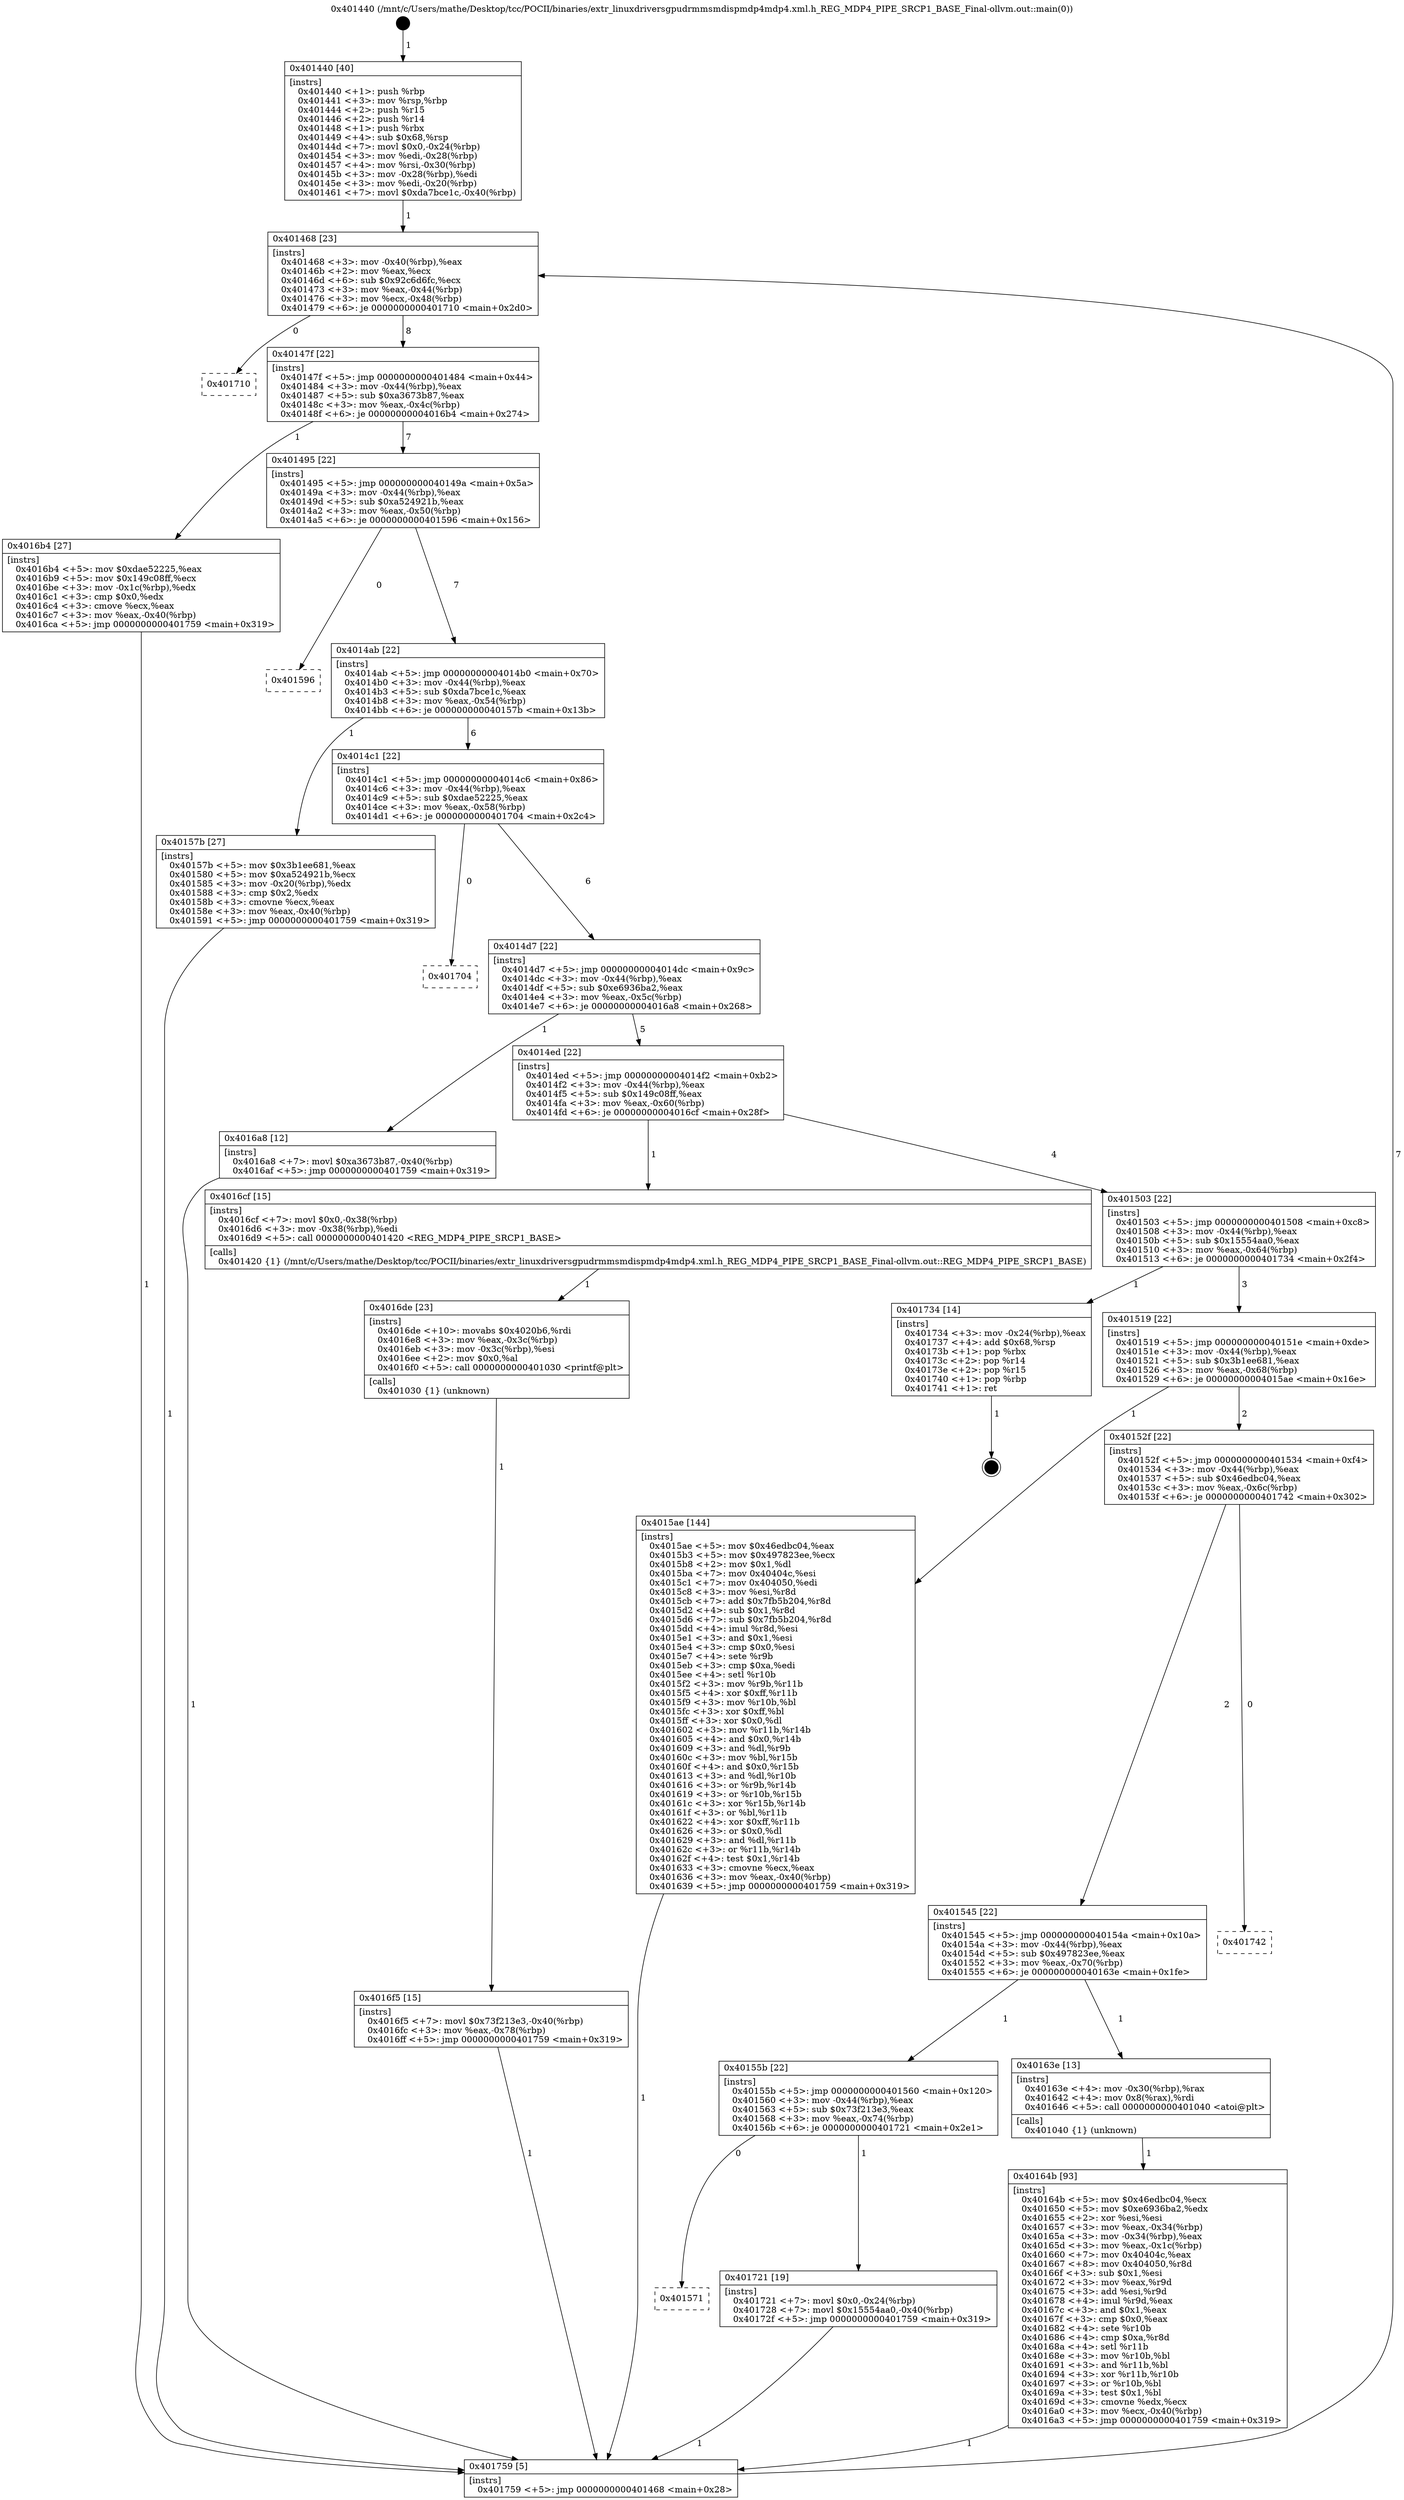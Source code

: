 digraph "0x401440" {
  label = "0x401440 (/mnt/c/Users/mathe/Desktop/tcc/POCII/binaries/extr_linuxdriversgpudrmmsmdispmdp4mdp4.xml.h_REG_MDP4_PIPE_SRCP1_BASE_Final-ollvm.out::main(0))"
  labelloc = "t"
  node[shape=record]

  Entry [label="",width=0.3,height=0.3,shape=circle,fillcolor=black,style=filled]
  "0x401468" [label="{
     0x401468 [23]\l
     | [instrs]\l
     &nbsp;&nbsp;0x401468 \<+3\>: mov -0x40(%rbp),%eax\l
     &nbsp;&nbsp;0x40146b \<+2\>: mov %eax,%ecx\l
     &nbsp;&nbsp;0x40146d \<+6\>: sub $0x92c6d6fc,%ecx\l
     &nbsp;&nbsp;0x401473 \<+3\>: mov %eax,-0x44(%rbp)\l
     &nbsp;&nbsp;0x401476 \<+3\>: mov %ecx,-0x48(%rbp)\l
     &nbsp;&nbsp;0x401479 \<+6\>: je 0000000000401710 \<main+0x2d0\>\l
  }"]
  "0x401710" [label="{
     0x401710\l
  }", style=dashed]
  "0x40147f" [label="{
     0x40147f [22]\l
     | [instrs]\l
     &nbsp;&nbsp;0x40147f \<+5\>: jmp 0000000000401484 \<main+0x44\>\l
     &nbsp;&nbsp;0x401484 \<+3\>: mov -0x44(%rbp),%eax\l
     &nbsp;&nbsp;0x401487 \<+5\>: sub $0xa3673b87,%eax\l
     &nbsp;&nbsp;0x40148c \<+3\>: mov %eax,-0x4c(%rbp)\l
     &nbsp;&nbsp;0x40148f \<+6\>: je 00000000004016b4 \<main+0x274\>\l
  }"]
  Exit [label="",width=0.3,height=0.3,shape=circle,fillcolor=black,style=filled,peripheries=2]
  "0x4016b4" [label="{
     0x4016b4 [27]\l
     | [instrs]\l
     &nbsp;&nbsp;0x4016b4 \<+5\>: mov $0xdae52225,%eax\l
     &nbsp;&nbsp;0x4016b9 \<+5\>: mov $0x149c08ff,%ecx\l
     &nbsp;&nbsp;0x4016be \<+3\>: mov -0x1c(%rbp),%edx\l
     &nbsp;&nbsp;0x4016c1 \<+3\>: cmp $0x0,%edx\l
     &nbsp;&nbsp;0x4016c4 \<+3\>: cmove %ecx,%eax\l
     &nbsp;&nbsp;0x4016c7 \<+3\>: mov %eax,-0x40(%rbp)\l
     &nbsp;&nbsp;0x4016ca \<+5\>: jmp 0000000000401759 \<main+0x319\>\l
  }"]
  "0x401495" [label="{
     0x401495 [22]\l
     | [instrs]\l
     &nbsp;&nbsp;0x401495 \<+5\>: jmp 000000000040149a \<main+0x5a\>\l
     &nbsp;&nbsp;0x40149a \<+3\>: mov -0x44(%rbp),%eax\l
     &nbsp;&nbsp;0x40149d \<+5\>: sub $0xa524921b,%eax\l
     &nbsp;&nbsp;0x4014a2 \<+3\>: mov %eax,-0x50(%rbp)\l
     &nbsp;&nbsp;0x4014a5 \<+6\>: je 0000000000401596 \<main+0x156\>\l
  }"]
  "0x401571" [label="{
     0x401571\l
  }", style=dashed]
  "0x401596" [label="{
     0x401596\l
  }", style=dashed]
  "0x4014ab" [label="{
     0x4014ab [22]\l
     | [instrs]\l
     &nbsp;&nbsp;0x4014ab \<+5\>: jmp 00000000004014b0 \<main+0x70\>\l
     &nbsp;&nbsp;0x4014b0 \<+3\>: mov -0x44(%rbp),%eax\l
     &nbsp;&nbsp;0x4014b3 \<+5\>: sub $0xda7bce1c,%eax\l
     &nbsp;&nbsp;0x4014b8 \<+3\>: mov %eax,-0x54(%rbp)\l
     &nbsp;&nbsp;0x4014bb \<+6\>: je 000000000040157b \<main+0x13b\>\l
  }"]
  "0x401721" [label="{
     0x401721 [19]\l
     | [instrs]\l
     &nbsp;&nbsp;0x401721 \<+7\>: movl $0x0,-0x24(%rbp)\l
     &nbsp;&nbsp;0x401728 \<+7\>: movl $0x15554aa0,-0x40(%rbp)\l
     &nbsp;&nbsp;0x40172f \<+5\>: jmp 0000000000401759 \<main+0x319\>\l
  }"]
  "0x40157b" [label="{
     0x40157b [27]\l
     | [instrs]\l
     &nbsp;&nbsp;0x40157b \<+5\>: mov $0x3b1ee681,%eax\l
     &nbsp;&nbsp;0x401580 \<+5\>: mov $0xa524921b,%ecx\l
     &nbsp;&nbsp;0x401585 \<+3\>: mov -0x20(%rbp),%edx\l
     &nbsp;&nbsp;0x401588 \<+3\>: cmp $0x2,%edx\l
     &nbsp;&nbsp;0x40158b \<+3\>: cmovne %ecx,%eax\l
     &nbsp;&nbsp;0x40158e \<+3\>: mov %eax,-0x40(%rbp)\l
     &nbsp;&nbsp;0x401591 \<+5\>: jmp 0000000000401759 \<main+0x319\>\l
  }"]
  "0x4014c1" [label="{
     0x4014c1 [22]\l
     | [instrs]\l
     &nbsp;&nbsp;0x4014c1 \<+5\>: jmp 00000000004014c6 \<main+0x86\>\l
     &nbsp;&nbsp;0x4014c6 \<+3\>: mov -0x44(%rbp),%eax\l
     &nbsp;&nbsp;0x4014c9 \<+5\>: sub $0xdae52225,%eax\l
     &nbsp;&nbsp;0x4014ce \<+3\>: mov %eax,-0x58(%rbp)\l
     &nbsp;&nbsp;0x4014d1 \<+6\>: je 0000000000401704 \<main+0x2c4\>\l
  }"]
  "0x401759" [label="{
     0x401759 [5]\l
     | [instrs]\l
     &nbsp;&nbsp;0x401759 \<+5\>: jmp 0000000000401468 \<main+0x28\>\l
  }"]
  "0x401440" [label="{
     0x401440 [40]\l
     | [instrs]\l
     &nbsp;&nbsp;0x401440 \<+1\>: push %rbp\l
     &nbsp;&nbsp;0x401441 \<+3\>: mov %rsp,%rbp\l
     &nbsp;&nbsp;0x401444 \<+2\>: push %r15\l
     &nbsp;&nbsp;0x401446 \<+2\>: push %r14\l
     &nbsp;&nbsp;0x401448 \<+1\>: push %rbx\l
     &nbsp;&nbsp;0x401449 \<+4\>: sub $0x68,%rsp\l
     &nbsp;&nbsp;0x40144d \<+7\>: movl $0x0,-0x24(%rbp)\l
     &nbsp;&nbsp;0x401454 \<+3\>: mov %edi,-0x28(%rbp)\l
     &nbsp;&nbsp;0x401457 \<+4\>: mov %rsi,-0x30(%rbp)\l
     &nbsp;&nbsp;0x40145b \<+3\>: mov -0x28(%rbp),%edi\l
     &nbsp;&nbsp;0x40145e \<+3\>: mov %edi,-0x20(%rbp)\l
     &nbsp;&nbsp;0x401461 \<+7\>: movl $0xda7bce1c,-0x40(%rbp)\l
  }"]
  "0x4016f5" [label="{
     0x4016f5 [15]\l
     | [instrs]\l
     &nbsp;&nbsp;0x4016f5 \<+7\>: movl $0x73f213e3,-0x40(%rbp)\l
     &nbsp;&nbsp;0x4016fc \<+3\>: mov %eax,-0x78(%rbp)\l
     &nbsp;&nbsp;0x4016ff \<+5\>: jmp 0000000000401759 \<main+0x319\>\l
  }"]
  "0x401704" [label="{
     0x401704\l
  }", style=dashed]
  "0x4014d7" [label="{
     0x4014d7 [22]\l
     | [instrs]\l
     &nbsp;&nbsp;0x4014d7 \<+5\>: jmp 00000000004014dc \<main+0x9c\>\l
     &nbsp;&nbsp;0x4014dc \<+3\>: mov -0x44(%rbp),%eax\l
     &nbsp;&nbsp;0x4014df \<+5\>: sub $0xe6936ba2,%eax\l
     &nbsp;&nbsp;0x4014e4 \<+3\>: mov %eax,-0x5c(%rbp)\l
     &nbsp;&nbsp;0x4014e7 \<+6\>: je 00000000004016a8 \<main+0x268\>\l
  }"]
  "0x4016de" [label="{
     0x4016de [23]\l
     | [instrs]\l
     &nbsp;&nbsp;0x4016de \<+10\>: movabs $0x4020b6,%rdi\l
     &nbsp;&nbsp;0x4016e8 \<+3\>: mov %eax,-0x3c(%rbp)\l
     &nbsp;&nbsp;0x4016eb \<+3\>: mov -0x3c(%rbp),%esi\l
     &nbsp;&nbsp;0x4016ee \<+2\>: mov $0x0,%al\l
     &nbsp;&nbsp;0x4016f0 \<+5\>: call 0000000000401030 \<printf@plt\>\l
     | [calls]\l
     &nbsp;&nbsp;0x401030 \{1\} (unknown)\l
  }"]
  "0x4016a8" [label="{
     0x4016a8 [12]\l
     | [instrs]\l
     &nbsp;&nbsp;0x4016a8 \<+7\>: movl $0xa3673b87,-0x40(%rbp)\l
     &nbsp;&nbsp;0x4016af \<+5\>: jmp 0000000000401759 \<main+0x319\>\l
  }"]
  "0x4014ed" [label="{
     0x4014ed [22]\l
     | [instrs]\l
     &nbsp;&nbsp;0x4014ed \<+5\>: jmp 00000000004014f2 \<main+0xb2\>\l
     &nbsp;&nbsp;0x4014f2 \<+3\>: mov -0x44(%rbp),%eax\l
     &nbsp;&nbsp;0x4014f5 \<+5\>: sub $0x149c08ff,%eax\l
     &nbsp;&nbsp;0x4014fa \<+3\>: mov %eax,-0x60(%rbp)\l
     &nbsp;&nbsp;0x4014fd \<+6\>: je 00000000004016cf \<main+0x28f\>\l
  }"]
  "0x40164b" [label="{
     0x40164b [93]\l
     | [instrs]\l
     &nbsp;&nbsp;0x40164b \<+5\>: mov $0x46edbc04,%ecx\l
     &nbsp;&nbsp;0x401650 \<+5\>: mov $0xe6936ba2,%edx\l
     &nbsp;&nbsp;0x401655 \<+2\>: xor %esi,%esi\l
     &nbsp;&nbsp;0x401657 \<+3\>: mov %eax,-0x34(%rbp)\l
     &nbsp;&nbsp;0x40165a \<+3\>: mov -0x34(%rbp),%eax\l
     &nbsp;&nbsp;0x40165d \<+3\>: mov %eax,-0x1c(%rbp)\l
     &nbsp;&nbsp;0x401660 \<+7\>: mov 0x40404c,%eax\l
     &nbsp;&nbsp;0x401667 \<+8\>: mov 0x404050,%r8d\l
     &nbsp;&nbsp;0x40166f \<+3\>: sub $0x1,%esi\l
     &nbsp;&nbsp;0x401672 \<+3\>: mov %eax,%r9d\l
     &nbsp;&nbsp;0x401675 \<+3\>: add %esi,%r9d\l
     &nbsp;&nbsp;0x401678 \<+4\>: imul %r9d,%eax\l
     &nbsp;&nbsp;0x40167c \<+3\>: and $0x1,%eax\l
     &nbsp;&nbsp;0x40167f \<+3\>: cmp $0x0,%eax\l
     &nbsp;&nbsp;0x401682 \<+4\>: sete %r10b\l
     &nbsp;&nbsp;0x401686 \<+4\>: cmp $0xa,%r8d\l
     &nbsp;&nbsp;0x40168a \<+4\>: setl %r11b\l
     &nbsp;&nbsp;0x40168e \<+3\>: mov %r10b,%bl\l
     &nbsp;&nbsp;0x401691 \<+3\>: and %r11b,%bl\l
     &nbsp;&nbsp;0x401694 \<+3\>: xor %r11b,%r10b\l
     &nbsp;&nbsp;0x401697 \<+3\>: or %r10b,%bl\l
     &nbsp;&nbsp;0x40169a \<+3\>: test $0x1,%bl\l
     &nbsp;&nbsp;0x40169d \<+3\>: cmovne %edx,%ecx\l
     &nbsp;&nbsp;0x4016a0 \<+3\>: mov %ecx,-0x40(%rbp)\l
     &nbsp;&nbsp;0x4016a3 \<+5\>: jmp 0000000000401759 \<main+0x319\>\l
  }"]
  "0x4016cf" [label="{
     0x4016cf [15]\l
     | [instrs]\l
     &nbsp;&nbsp;0x4016cf \<+7\>: movl $0x0,-0x38(%rbp)\l
     &nbsp;&nbsp;0x4016d6 \<+3\>: mov -0x38(%rbp),%edi\l
     &nbsp;&nbsp;0x4016d9 \<+5\>: call 0000000000401420 \<REG_MDP4_PIPE_SRCP1_BASE\>\l
     | [calls]\l
     &nbsp;&nbsp;0x401420 \{1\} (/mnt/c/Users/mathe/Desktop/tcc/POCII/binaries/extr_linuxdriversgpudrmmsmdispmdp4mdp4.xml.h_REG_MDP4_PIPE_SRCP1_BASE_Final-ollvm.out::REG_MDP4_PIPE_SRCP1_BASE)\l
  }"]
  "0x401503" [label="{
     0x401503 [22]\l
     | [instrs]\l
     &nbsp;&nbsp;0x401503 \<+5\>: jmp 0000000000401508 \<main+0xc8\>\l
     &nbsp;&nbsp;0x401508 \<+3\>: mov -0x44(%rbp),%eax\l
     &nbsp;&nbsp;0x40150b \<+5\>: sub $0x15554aa0,%eax\l
     &nbsp;&nbsp;0x401510 \<+3\>: mov %eax,-0x64(%rbp)\l
     &nbsp;&nbsp;0x401513 \<+6\>: je 0000000000401734 \<main+0x2f4\>\l
  }"]
  "0x40155b" [label="{
     0x40155b [22]\l
     | [instrs]\l
     &nbsp;&nbsp;0x40155b \<+5\>: jmp 0000000000401560 \<main+0x120\>\l
     &nbsp;&nbsp;0x401560 \<+3\>: mov -0x44(%rbp),%eax\l
     &nbsp;&nbsp;0x401563 \<+5\>: sub $0x73f213e3,%eax\l
     &nbsp;&nbsp;0x401568 \<+3\>: mov %eax,-0x74(%rbp)\l
     &nbsp;&nbsp;0x40156b \<+6\>: je 0000000000401721 \<main+0x2e1\>\l
  }"]
  "0x401734" [label="{
     0x401734 [14]\l
     | [instrs]\l
     &nbsp;&nbsp;0x401734 \<+3\>: mov -0x24(%rbp),%eax\l
     &nbsp;&nbsp;0x401737 \<+4\>: add $0x68,%rsp\l
     &nbsp;&nbsp;0x40173b \<+1\>: pop %rbx\l
     &nbsp;&nbsp;0x40173c \<+2\>: pop %r14\l
     &nbsp;&nbsp;0x40173e \<+2\>: pop %r15\l
     &nbsp;&nbsp;0x401740 \<+1\>: pop %rbp\l
     &nbsp;&nbsp;0x401741 \<+1\>: ret\l
  }"]
  "0x401519" [label="{
     0x401519 [22]\l
     | [instrs]\l
     &nbsp;&nbsp;0x401519 \<+5\>: jmp 000000000040151e \<main+0xde\>\l
     &nbsp;&nbsp;0x40151e \<+3\>: mov -0x44(%rbp),%eax\l
     &nbsp;&nbsp;0x401521 \<+5\>: sub $0x3b1ee681,%eax\l
     &nbsp;&nbsp;0x401526 \<+3\>: mov %eax,-0x68(%rbp)\l
     &nbsp;&nbsp;0x401529 \<+6\>: je 00000000004015ae \<main+0x16e\>\l
  }"]
  "0x40163e" [label="{
     0x40163e [13]\l
     | [instrs]\l
     &nbsp;&nbsp;0x40163e \<+4\>: mov -0x30(%rbp),%rax\l
     &nbsp;&nbsp;0x401642 \<+4\>: mov 0x8(%rax),%rdi\l
     &nbsp;&nbsp;0x401646 \<+5\>: call 0000000000401040 \<atoi@plt\>\l
     | [calls]\l
     &nbsp;&nbsp;0x401040 \{1\} (unknown)\l
  }"]
  "0x4015ae" [label="{
     0x4015ae [144]\l
     | [instrs]\l
     &nbsp;&nbsp;0x4015ae \<+5\>: mov $0x46edbc04,%eax\l
     &nbsp;&nbsp;0x4015b3 \<+5\>: mov $0x497823ee,%ecx\l
     &nbsp;&nbsp;0x4015b8 \<+2\>: mov $0x1,%dl\l
     &nbsp;&nbsp;0x4015ba \<+7\>: mov 0x40404c,%esi\l
     &nbsp;&nbsp;0x4015c1 \<+7\>: mov 0x404050,%edi\l
     &nbsp;&nbsp;0x4015c8 \<+3\>: mov %esi,%r8d\l
     &nbsp;&nbsp;0x4015cb \<+7\>: add $0x7fb5b204,%r8d\l
     &nbsp;&nbsp;0x4015d2 \<+4\>: sub $0x1,%r8d\l
     &nbsp;&nbsp;0x4015d6 \<+7\>: sub $0x7fb5b204,%r8d\l
     &nbsp;&nbsp;0x4015dd \<+4\>: imul %r8d,%esi\l
     &nbsp;&nbsp;0x4015e1 \<+3\>: and $0x1,%esi\l
     &nbsp;&nbsp;0x4015e4 \<+3\>: cmp $0x0,%esi\l
     &nbsp;&nbsp;0x4015e7 \<+4\>: sete %r9b\l
     &nbsp;&nbsp;0x4015eb \<+3\>: cmp $0xa,%edi\l
     &nbsp;&nbsp;0x4015ee \<+4\>: setl %r10b\l
     &nbsp;&nbsp;0x4015f2 \<+3\>: mov %r9b,%r11b\l
     &nbsp;&nbsp;0x4015f5 \<+4\>: xor $0xff,%r11b\l
     &nbsp;&nbsp;0x4015f9 \<+3\>: mov %r10b,%bl\l
     &nbsp;&nbsp;0x4015fc \<+3\>: xor $0xff,%bl\l
     &nbsp;&nbsp;0x4015ff \<+3\>: xor $0x0,%dl\l
     &nbsp;&nbsp;0x401602 \<+3\>: mov %r11b,%r14b\l
     &nbsp;&nbsp;0x401605 \<+4\>: and $0x0,%r14b\l
     &nbsp;&nbsp;0x401609 \<+3\>: and %dl,%r9b\l
     &nbsp;&nbsp;0x40160c \<+3\>: mov %bl,%r15b\l
     &nbsp;&nbsp;0x40160f \<+4\>: and $0x0,%r15b\l
     &nbsp;&nbsp;0x401613 \<+3\>: and %dl,%r10b\l
     &nbsp;&nbsp;0x401616 \<+3\>: or %r9b,%r14b\l
     &nbsp;&nbsp;0x401619 \<+3\>: or %r10b,%r15b\l
     &nbsp;&nbsp;0x40161c \<+3\>: xor %r15b,%r14b\l
     &nbsp;&nbsp;0x40161f \<+3\>: or %bl,%r11b\l
     &nbsp;&nbsp;0x401622 \<+4\>: xor $0xff,%r11b\l
     &nbsp;&nbsp;0x401626 \<+3\>: or $0x0,%dl\l
     &nbsp;&nbsp;0x401629 \<+3\>: and %dl,%r11b\l
     &nbsp;&nbsp;0x40162c \<+3\>: or %r11b,%r14b\l
     &nbsp;&nbsp;0x40162f \<+4\>: test $0x1,%r14b\l
     &nbsp;&nbsp;0x401633 \<+3\>: cmovne %ecx,%eax\l
     &nbsp;&nbsp;0x401636 \<+3\>: mov %eax,-0x40(%rbp)\l
     &nbsp;&nbsp;0x401639 \<+5\>: jmp 0000000000401759 \<main+0x319\>\l
  }"]
  "0x40152f" [label="{
     0x40152f [22]\l
     | [instrs]\l
     &nbsp;&nbsp;0x40152f \<+5\>: jmp 0000000000401534 \<main+0xf4\>\l
     &nbsp;&nbsp;0x401534 \<+3\>: mov -0x44(%rbp),%eax\l
     &nbsp;&nbsp;0x401537 \<+5\>: sub $0x46edbc04,%eax\l
     &nbsp;&nbsp;0x40153c \<+3\>: mov %eax,-0x6c(%rbp)\l
     &nbsp;&nbsp;0x40153f \<+6\>: je 0000000000401742 \<main+0x302\>\l
  }"]
  "0x401545" [label="{
     0x401545 [22]\l
     | [instrs]\l
     &nbsp;&nbsp;0x401545 \<+5\>: jmp 000000000040154a \<main+0x10a\>\l
     &nbsp;&nbsp;0x40154a \<+3\>: mov -0x44(%rbp),%eax\l
     &nbsp;&nbsp;0x40154d \<+5\>: sub $0x497823ee,%eax\l
     &nbsp;&nbsp;0x401552 \<+3\>: mov %eax,-0x70(%rbp)\l
     &nbsp;&nbsp;0x401555 \<+6\>: je 000000000040163e \<main+0x1fe\>\l
  }"]
  "0x401742" [label="{
     0x401742\l
  }", style=dashed]
  Entry -> "0x401440" [label=" 1"]
  "0x401468" -> "0x401710" [label=" 0"]
  "0x401468" -> "0x40147f" [label=" 8"]
  "0x401734" -> Exit [label=" 1"]
  "0x40147f" -> "0x4016b4" [label=" 1"]
  "0x40147f" -> "0x401495" [label=" 7"]
  "0x401721" -> "0x401759" [label=" 1"]
  "0x401495" -> "0x401596" [label=" 0"]
  "0x401495" -> "0x4014ab" [label=" 7"]
  "0x40155b" -> "0x401571" [label=" 0"]
  "0x4014ab" -> "0x40157b" [label=" 1"]
  "0x4014ab" -> "0x4014c1" [label=" 6"]
  "0x40157b" -> "0x401759" [label=" 1"]
  "0x401440" -> "0x401468" [label=" 1"]
  "0x401759" -> "0x401468" [label=" 7"]
  "0x40155b" -> "0x401721" [label=" 1"]
  "0x4014c1" -> "0x401704" [label=" 0"]
  "0x4014c1" -> "0x4014d7" [label=" 6"]
  "0x4016f5" -> "0x401759" [label=" 1"]
  "0x4014d7" -> "0x4016a8" [label=" 1"]
  "0x4014d7" -> "0x4014ed" [label=" 5"]
  "0x4016de" -> "0x4016f5" [label=" 1"]
  "0x4014ed" -> "0x4016cf" [label=" 1"]
  "0x4014ed" -> "0x401503" [label=" 4"]
  "0x4016cf" -> "0x4016de" [label=" 1"]
  "0x401503" -> "0x401734" [label=" 1"]
  "0x401503" -> "0x401519" [label=" 3"]
  "0x4016b4" -> "0x401759" [label=" 1"]
  "0x401519" -> "0x4015ae" [label=" 1"]
  "0x401519" -> "0x40152f" [label=" 2"]
  "0x4015ae" -> "0x401759" [label=" 1"]
  "0x4016a8" -> "0x401759" [label=" 1"]
  "0x40152f" -> "0x401742" [label=" 0"]
  "0x40152f" -> "0x401545" [label=" 2"]
  "0x40164b" -> "0x401759" [label=" 1"]
  "0x401545" -> "0x40163e" [label=" 1"]
  "0x401545" -> "0x40155b" [label=" 1"]
  "0x40163e" -> "0x40164b" [label=" 1"]
}
